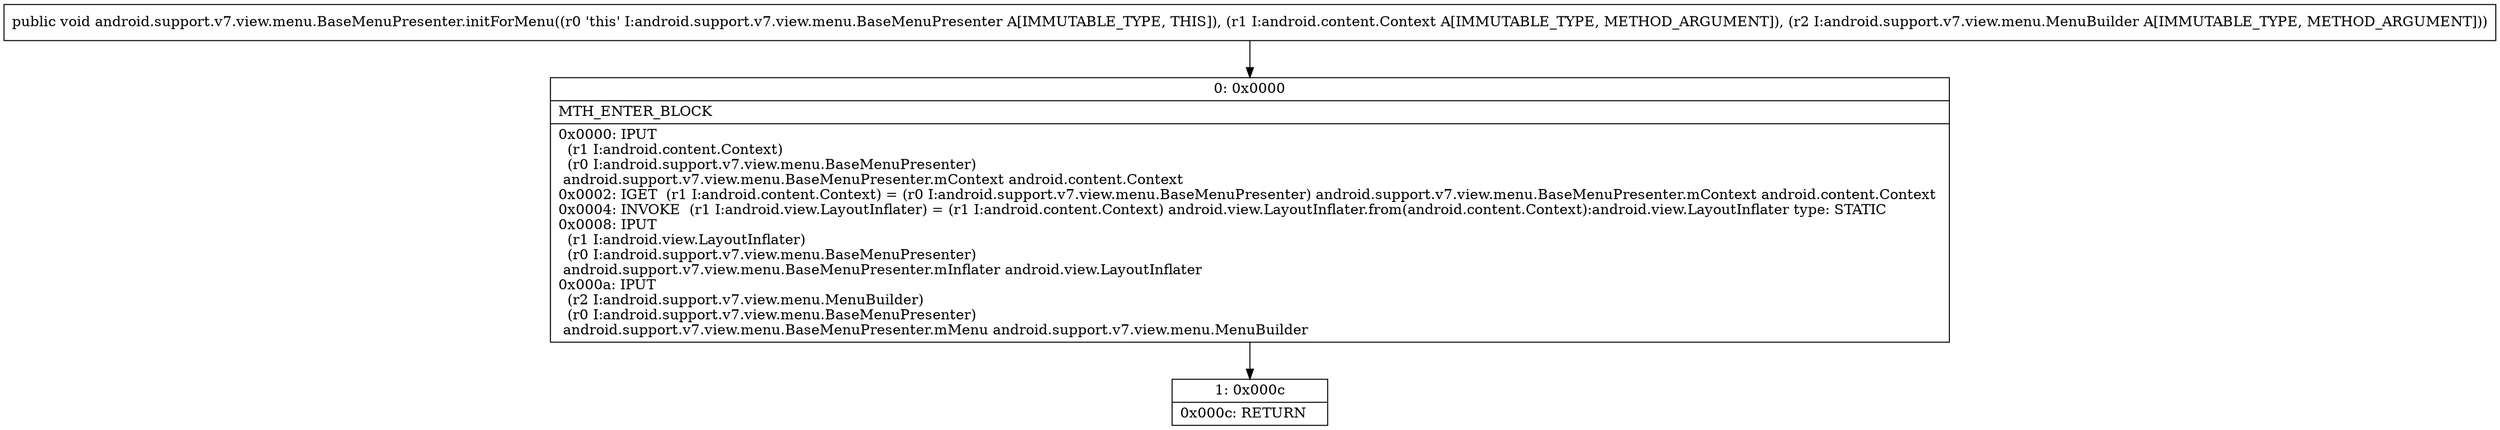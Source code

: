 digraph "CFG forandroid.support.v7.view.menu.BaseMenuPresenter.initForMenu(Landroid\/content\/Context;Landroid\/support\/v7\/view\/menu\/MenuBuilder;)V" {
Node_0 [shape=record,label="{0\:\ 0x0000|MTH_ENTER_BLOCK\l|0x0000: IPUT  \l  (r1 I:android.content.Context)\l  (r0 I:android.support.v7.view.menu.BaseMenuPresenter)\l android.support.v7.view.menu.BaseMenuPresenter.mContext android.content.Context \l0x0002: IGET  (r1 I:android.content.Context) = (r0 I:android.support.v7.view.menu.BaseMenuPresenter) android.support.v7.view.menu.BaseMenuPresenter.mContext android.content.Context \l0x0004: INVOKE  (r1 I:android.view.LayoutInflater) = (r1 I:android.content.Context) android.view.LayoutInflater.from(android.content.Context):android.view.LayoutInflater type: STATIC \l0x0008: IPUT  \l  (r1 I:android.view.LayoutInflater)\l  (r0 I:android.support.v7.view.menu.BaseMenuPresenter)\l android.support.v7.view.menu.BaseMenuPresenter.mInflater android.view.LayoutInflater \l0x000a: IPUT  \l  (r2 I:android.support.v7.view.menu.MenuBuilder)\l  (r0 I:android.support.v7.view.menu.BaseMenuPresenter)\l android.support.v7.view.menu.BaseMenuPresenter.mMenu android.support.v7.view.menu.MenuBuilder \l}"];
Node_1 [shape=record,label="{1\:\ 0x000c|0x000c: RETURN   \l}"];
MethodNode[shape=record,label="{public void android.support.v7.view.menu.BaseMenuPresenter.initForMenu((r0 'this' I:android.support.v7.view.menu.BaseMenuPresenter A[IMMUTABLE_TYPE, THIS]), (r1 I:android.content.Context A[IMMUTABLE_TYPE, METHOD_ARGUMENT]), (r2 I:android.support.v7.view.menu.MenuBuilder A[IMMUTABLE_TYPE, METHOD_ARGUMENT])) }"];
MethodNode -> Node_0;
Node_0 -> Node_1;
}

